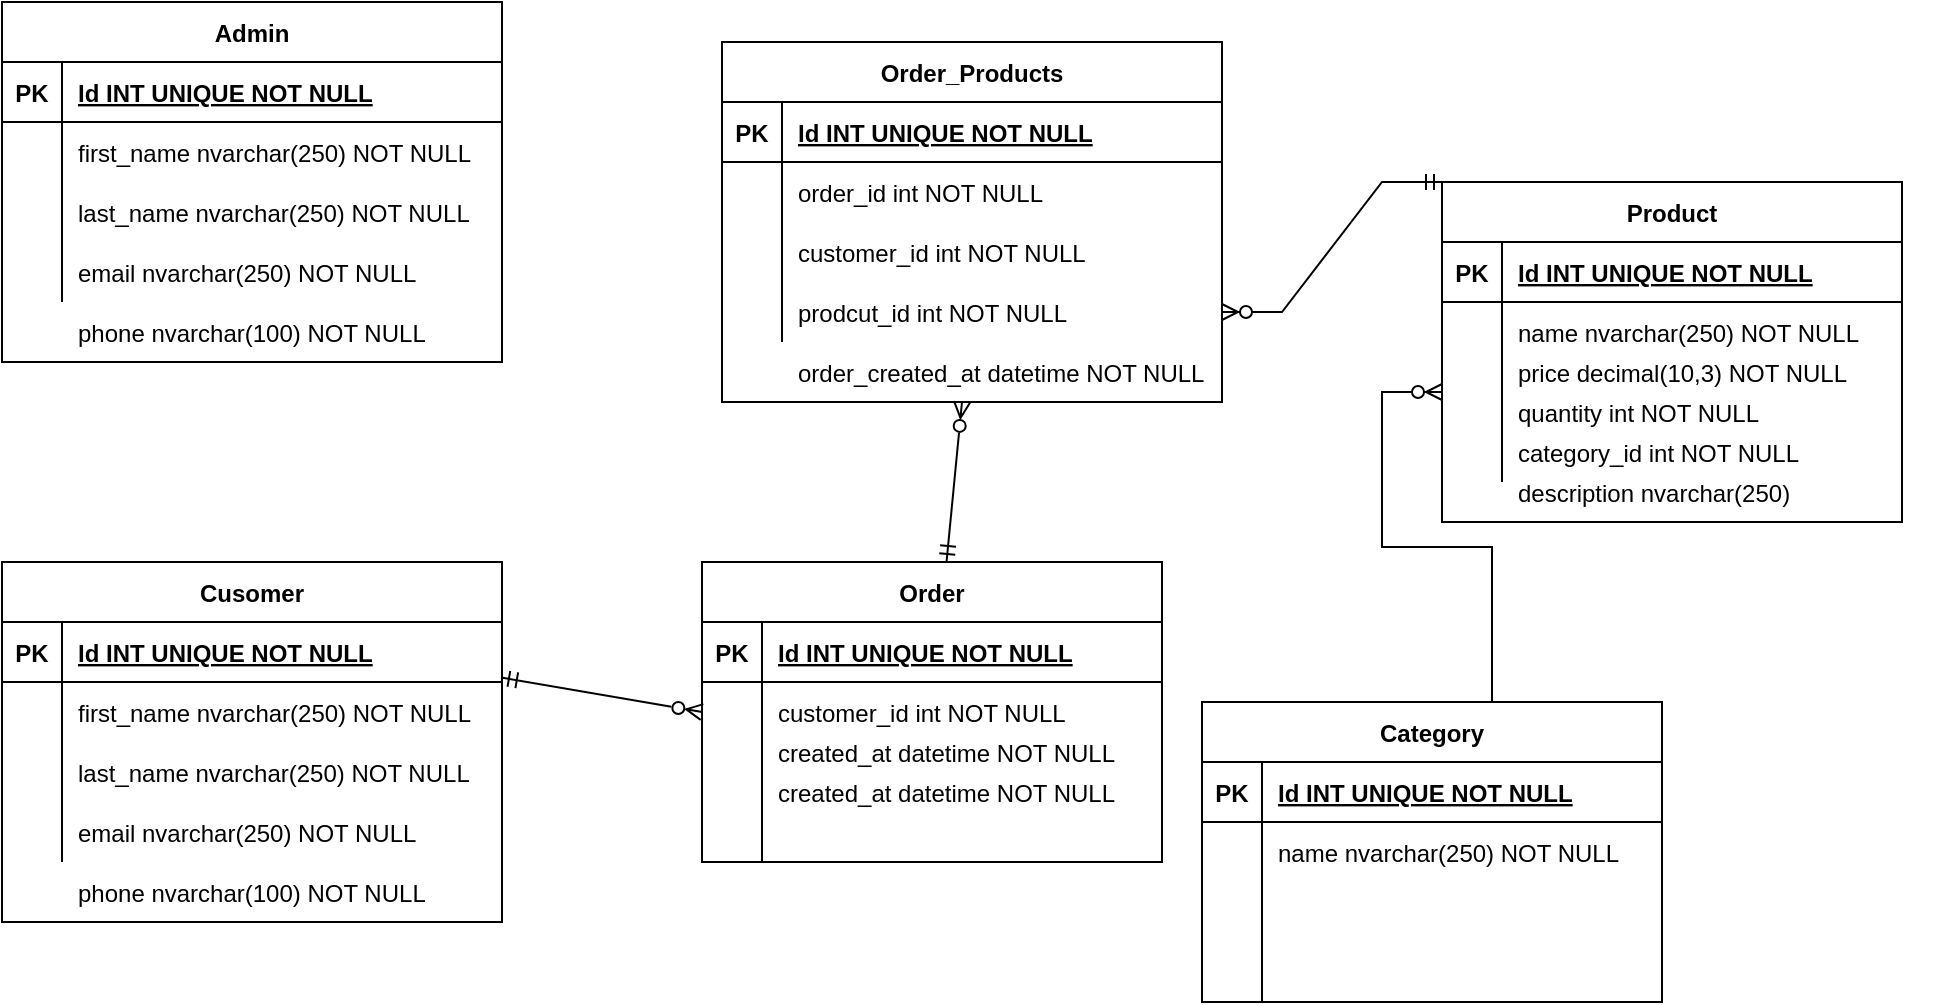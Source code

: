 <mxfile version="18.1.3" type="device"><diagram id="R2lEEEUBdFMjLlhIrx00" name="Page-1"><mxGraphModel dx="1078" dy="1653" grid="1" gridSize="10" guides="1" tooltips="1" connect="1" arrows="1" fold="1" page="1" pageScale="1" pageWidth="850" pageHeight="1100" math="0" shadow="0" extFonts="Permanent Marker^https://fonts.googleapis.com/css?family=Permanent+Marker"><root><mxCell id="0"/><mxCell id="1" parent="0"/><mxCell id="pAVW7lYdVz24X7UivoW9-321" style="edgeStyle=none;rounded=0;orthogonalLoop=1;jettySize=auto;html=1;exitX=0.998;exitY=-0.075;exitDx=0;exitDy=0;entryX=0;entryY=0.5;entryDx=0;entryDy=0;startArrow=ERmandOne;startFill=0;endArrow=ERzeroToMany;endFill=0;exitPerimeter=0;" edge="1" parent="1" source="pAVW7lYdVz24X7UivoW9-356" target="pAVW7lYdVz24X7UivoW9-248"><mxGeometry relative="1" as="geometry"><mxPoint x="385" y="380.0" as="sourcePoint"/></mxGeometry></mxCell><mxCell id="pAVW7lYdVz24X7UivoW9-45" value="Product" style="shape=table;startSize=30;container=1;collapsible=1;childLayout=tableLayout;fixedRows=1;rowLines=0;fontStyle=1;align=center;resizeLast=1;" vertex="1" parent="1"><mxGeometry x="820" y="-110" width="230" height="170" as="geometry"/></mxCell><mxCell id="pAVW7lYdVz24X7UivoW9-46" value="" style="shape=tableRow;horizontal=0;startSize=0;swimlaneHead=0;swimlaneBody=0;fillColor=none;collapsible=0;dropTarget=0;points=[[0,0.5],[1,0.5]];portConstraint=eastwest;top=0;left=0;right=0;bottom=1;" vertex="1" parent="pAVW7lYdVz24X7UivoW9-45"><mxGeometry y="30" width="230" height="30" as="geometry"/></mxCell><mxCell id="pAVW7lYdVz24X7UivoW9-47" value="PK" style="shape=partialRectangle;connectable=0;fillColor=none;top=0;left=0;bottom=0;right=0;fontStyle=1;overflow=hidden;" vertex="1" parent="pAVW7lYdVz24X7UivoW9-46"><mxGeometry width="30" height="30" as="geometry"><mxRectangle width="30" height="30" as="alternateBounds"/></mxGeometry></mxCell><mxCell id="pAVW7lYdVz24X7UivoW9-48" value="Id INT UNIQUE NOT NULL" style="shape=partialRectangle;connectable=0;fillColor=none;top=0;left=0;bottom=0;right=0;align=left;spacingLeft=6;fontStyle=5;overflow=hidden;" vertex="1" parent="pAVW7lYdVz24X7UivoW9-46"><mxGeometry x="30" width="200" height="30" as="geometry"><mxRectangle width="200" height="30" as="alternateBounds"/></mxGeometry></mxCell><mxCell id="pAVW7lYdVz24X7UivoW9-49" value="" style="shape=tableRow;horizontal=0;startSize=0;swimlaneHead=0;swimlaneBody=0;fillColor=none;collapsible=0;dropTarget=0;points=[[0,0.5],[1,0.5]];portConstraint=eastwest;top=0;left=0;right=0;bottom=0;" vertex="1" parent="pAVW7lYdVz24X7UivoW9-45"><mxGeometry y="60" width="230" height="30" as="geometry"/></mxCell><mxCell id="pAVW7lYdVz24X7UivoW9-50" value="" style="shape=partialRectangle;connectable=0;fillColor=none;top=0;left=0;bottom=0;right=0;editable=1;overflow=hidden;" vertex="1" parent="pAVW7lYdVz24X7UivoW9-49"><mxGeometry width="30" height="30" as="geometry"><mxRectangle width="30" height="30" as="alternateBounds"/></mxGeometry></mxCell><mxCell id="pAVW7lYdVz24X7UivoW9-51" value="name nvarchar(250) NOT NULL" style="shape=partialRectangle;connectable=0;fillColor=none;top=0;left=0;bottom=0;right=0;align=left;spacingLeft=6;overflow=hidden;" vertex="1" parent="pAVW7lYdVz24X7UivoW9-49"><mxGeometry x="30" width="200" height="30" as="geometry"><mxRectangle width="200" height="30" as="alternateBounds"/></mxGeometry></mxCell><mxCell id="pAVW7lYdVz24X7UivoW9-52" value="" style="shape=tableRow;horizontal=0;startSize=0;swimlaneHead=0;swimlaneBody=0;fillColor=none;collapsible=0;dropTarget=0;points=[[0,0.5],[1,0.5]];portConstraint=eastwest;top=0;left=0;right=0;bottom=0;" vertex="1" parent="pAVW7lYdVz24X7UivoW9-45"><mxGeometry y="90" width="230" height="30" as="geometry"/></mxCell><mxCell id="pAVW7lYdVz24X7UivoW9-53" value="" style="shape=partialRectangle;connectable=0;fillColor=none;top=0;left=0;bottom=0;right=0;editable=1;overflow=hidden;" vertex="1" parent="pAVW7lYdVz24X7UivoW9-52"><mxGeometry width="30" height="30" as="geometry"><mxRectangle width="30" height="30" as="alternateBounds"/></mxGeometry></mxCell><mxCell id="pAVW7lYdVz24X7UivoW9-54" value="" style="shape=partialRectangle;connectable=0;fillColor=none;top=0;left=0;bottom=0;right=0;align=left;spacingLeft=6;overflow=hidden;" vertex="1" parent="pAVW7lYdVz24X7UivoW9-52"><mxGeometry x="30" width="200" height="30" as="geometry"><mxRectangle width="200" height="30" as="alternateBounds"/></mxGeometry></mxCell><mxCell id="pAVW7lYdVz24X7UivoW9-55" value="" style="shape=tableRow;horizontal=0;startSize=0;swimlaneHead=0;swimlaneBody=0;fillColor=none;collapsible=0;dropTarget=0;points=[[0,0.5],[1,0.5]];portConstraint=eastwest;top=0;left=0;right=0;bottom=0;" vertex="1" parent="pAVW7lYdVz24X7UivoW9-45"><mxGeometry y="120" width="230" height="30" as="geometry"/></mxCell><mxCell id="pAVW7lYdVz24X7UivoW9-56" value="" style="shape=partialRectangle;connectable=0;fillColor=none;top=0;left=0;bottom=0;right=0;editable=1;overflow=hidden;" vertex="1" parent="pAVW7lYdVz24X7UivoW9-55"><mxGeometry width="30" height="30" as="geometry"><mxRectangle width="30" height="30" as="alternateBounds"/></mxGeometry></mxCell><mxCell id="pAVW7lYdVz24X7UivoW9-57" value="" style="shape=partialRectangle;connectable=0;fillColor=none;top=0;left=0;bottom=0;right=0;align=left;spacingLeft=6;overflow=hidden;" vertex="1" parent="pAVW7lYdVz24X7UivoW9-55"><mxGeometry x="30" width="200" height="30" as="geometry"><mxRectangle width="200" height="30" as="alternateBounds"/></mxGeometry></mxCell><mxCell id="pAVW7lYdVz24X7UivoW9-58" value="price decimal(10,3) NOT NULL" style="shape=partialRectangle;connectable=0;fillColor=none;top=0;left=0;bottom=0;right=0;align=left;spacingLeft=6;overflow=hidden;" vertex="1" parent="1"><mxGeometry x="850" y="-30" width="200" height="30" as="geometry"><mxRectangle width="200" height="30" as="alternateBounds"/></mxGeometry></mxCell><mxCell id="pAVW7lYdVz24X7UivoW9-59" value="quantity int NOT NULL" style="shape=partialRectangle;connectable=0;fillColor=none;top=0;left=0;bottom=0;right=0;align=left;spacingLeft=6;overflow=hidden;" vertex="1" parent="1"><mxGeometry x="850" y="-10" width="200" height="30" as="geometry"><mxRectangle width="200" height="30" as="alternateBounds"/></mxGeometry></mxCell><mxCell id="pAVW7lYdVz24X7UivoW9-60" value="" style="shape=tableRow;horizontal=0;startSize=0;swimlaneHead=0;swimlaneBody=0;fillColor=none;collapsible=0;dropTarget=0;points=[[0,0.5],[1,0.5]];portConstraint=eastwest;top=0;left=0;right=0;bottom=0;" vertex="1" parent="1"><mxGeometry x="840" y="190" width="230" height="30" as="geometry"/></mxCell><mxCell id="pAVW7lYdVz24X7UivoW9-61" value="" style="shape=partialRectangle;connectable=0;fillColor=none;top=0;left=0;bottom=0;right=0;editable=1;overflow=hidden;" vertex="1" parent="pAVW7lYdVz24X7UivoW9-60"><mxGeometry width="30" height="30" as="geometry"><mxRectangle width="30" height="30" as="alternateBounds"/></mxGeometry></mxCell><mxCell id="pAVW7lYdVz24X7UivoW9-63" value="category_id int NOT NULL" style="shape=partialRectangle;connectable=0;fillColor=none;top=0;left=0;bottom=0;right=0;align=left;spacingLeft=6;overflow=hidden;" vertex="1" parent="1"><mxGeometry x="850" y="10" width="200" height="30" as="geometry"><mxRectangle width="200" height="30" as="alternateBounds"/></mxGeometry></mxCell><mxCell id="pAVW7lYdVz24X7UivoW9-62" value="description nvarchar(250)" style="shape=partialRectangle;connectable=0;fillColor=none;top=0;left=0;bottom=0;right=0;align=left;spacingLeft=6;overflow=hidden;" vertex="1" parent="1"><mxGeometry x="850" y="30" width="200" height="30" as="geometry"><mxRectangle width="200" height="30" as="alternateBounds"/></mxGeometry></mxCell><mxCell id="pAVW7lYdVz24X7UivoW9-140" value="" style="shape=partialRectangle;connectable=0;fillColor=none;top=0;left=0;bottom=0;right=0;editable=1;overflow=hidden;" vertex="1" parent="1"><mxGeometry x="840" y="140" width="30" height="30" as="geometry"><mxRectangle width="30" height="30" as="alternateBounds"/></mxGeometry></mxCell><mxCell id="pAVW7lYdVz24X7UivoW9-141" value="" style="shape=partialRectangle;connectable=0;fillColor=none;top=0;left=0;bottom=0;right=0;editable=1;overflow=hidden;" vertex="1" parent="1"><mxGeometry x="840" y="180" width="30" height="30" as="geometry"><mxRectangle width="30" height="30" as="alternateBounds"/></mxGeometry></mxCell><mxCell id="pAVW7lYdVz24X7UivoW9-142" value="" style="shape=partialRectangle;connectable=0;fillColor=none;top=0;left=0;bottom=0;right=0;editable=1;overflow=hidden;" vertex="1" parent="1"><mxGeometry x="840" y="210" width="30" height="30" as="geometry"><mxRectangle width="30" height="30" as="alternateBounds"/></mxGeometry></mxCell><mxCell id="pAVW7lYdVz24X7UivoW9-178" value="Category" style="shape=table;startSize=30;container=1;collapsible=1;childLayout=tableLayout;fixedRows=1;rowLines=0;fontStyle=1;align=center;resizeLast=1;" vertex="1" parent="1"><mxGeometry x="700" y="150" width="230" height="150" as="geometry"/></mxCell><mxCell id="pAVW7lYdVz24X7UivoW9-179" value="" style="shape=tableRow;horizontal=0;startSize=0;swimlaneHead=0;swimlaneBody=0;fillColor=none;collapsible=0;dropTarget=0;points=[[0,0.5],[1,0.5]];portConstraint=eastwest;top=0;left=0;right=0;bottom=1;" vertex="1" parent="pAVW7lYdVz24X7UivoW9-178"><mxGeometry y="30" width="230" height="30" as="geometry"/></mxCell><mxCell id="pAVW7lYdVz24X7UivoW9-180" value="PK" style="shape=partialRectangle;connectable=0;fillColor=none;top=0;left=0;bottom=0;right=0;fontStyle=1;overflow=hidden;" vertex="1" parent="pAVW7lYdVz24X7UivoW9-179"><mxGeometry width="30" height="30" as="geometry"><mxRectangle width="30" height="30" as="alternateBounds"/></mxGeometry></mxCell><mxCell id="pAVW7lYdVz24X7UivoW9-181" value="Id INT UNIQUE NOT NULL" style="shape=partialRectangle;connectable=0;fillColor=none;top=0;left=0;bottom=0;right=0;align=left;spacingLeft=6;fontStyle=5;overflow=hidden;" vertex="1" parent="pAVW7lYdVz24X7UivoW9-179"><mxGeometry x="30" width="200" height="30" as="geometry"><mxRectangle width="200" height="30" as="alternateBounds"/></mxGeometry></mxCell><mxCell id="pAVW7lYdVz24X7UivoW9-182" value="" style="shape=tableRow;horizontal=0;startSize=0;swimlaneHead=0;swimlaneBody=0;fillColor=none;collapsible=0;dropTarget=0;points=[[0,0.5],[1,0.5]];portConstraint=eastwest;top=0;left=0;right=0;bottom=0;" vertex="1" parent="pAVW7lYdVz24X7UivoW9-178"><mxGeometry y="60" width="230" height="30" as="geometry"/></mxCell><mxCell id="pAVW7lYdVz24X7UivoW9-183" value="" style="shape=partialRectangle;connectable=0;fillColor=none;top=0;left=0;bottom=0;right=0;editable=1;overflow=hidden;" vertex="1" parent="pAVW7lYdVz24X7UivoW9-182"><mxGeometry width="30" height="30" as="geometry"><mxRectangle width="30" height="30" as="alternateBounds"/></mxGeometry></mxCell><mxCell id="pAVW7lYdVz24X7UivoW9-184" value="name nvarchar(250) NOT NULL" style="shape=partialRectangle;connectable=0;fillColor=none;top=0;left=0;bottom=0;right=0;align=left;spacingLeft=6;overflow=hidden;" vertex="1" parent="pAVW7lYdVz24X7UivoW9-182"><mxGeometry x="30" width="200" height="30" as="geometry"><mxRectangle width="200" height="30" as="alternateBounds"/></mxGeometry></mxCell><mxCell id="pAVW7lYdVz24X7UivoW9-185" value="" style="shape=tableRow;horizontal=0;startSize=0;swimlaneHead=0;swimlaneBody=0;fillColor=none;collapsible=0;dropTarget=0;points=[[0,0.5],[1,0.5]];portConstraint=eastwest;top=0;left=0;right=0;bottom=0;" vertex="1" parent="pAVW7lYdVz24X7UivoW9-178"><mxGeometry y="90" width="230" height="30" as="geometry"/></mxCell><mxCell id="pAVW7lYdVz24X7UivoW9-186" value="" style="shape=partialRectangle;connectable=0;fillColor=none;top=0;left=0;bottom=0;right=0;editable=1;overflow=hidden;" vertex="1" parent="pAVW7lYdVz24X7UivoW9-185"><mxGeometry width="30" height="30" as="geometry"><mxRectangle width="30" height="30" as="alternateBounds"/></mxGeometry></mxCell><mxCell id="pAVW7lYdVz24X7UivoW9-187" value="" style="shape=partialRectangle;connectable=0;fillColor=none;top=0;left=0;bottom=0;right=0;align=left;spacingLeft=6;overflow=hidden;" vertex="1" parent="pAVW7lYdVz24X7UivoW9-185"><mxGeometry x="30" width="200" height="30" as="geometry"><mxRectangle width="200" height="30" as="alternateBounds"/></mxGeometry></mxCell><mxCell id="pAVW7lYdVz24X7UivoW9-188" value="" style="shape=tableRow;horizontal=0;startSize=0;swimlaneHead=0;swimlaneBody=0;fillColor=none;collapsible=0;dropTarget=0;points=[[0,0.5],[1,0.5]];portConstraint=eastwest;top=0;left=0;right=0;bottom=0;" vertex="1" parent="pAVW7lYdVz24X7UivoW9-178"><mxGeometry y="120" width="230" height="30" as="geometry"/></mxCell><mxCell id="pAVW7lYdVz24X7UivoW9-189" value="" style="shape=partialRectangle;connectable=0;fillColor=none;top=0;left=0;bottom=0;right=0;editable=1;overflow=hidden;" vertex="1" parent="pAVW7lYdVz24X7UivoW9-188"><mxGeometry width="30" height="30" as="geometry"><mxRectangle width="30" height="30" as="alternateBounds"/></mxGeometry></mxCell><mxCell id="pAVW7lYdVz24X7UivoW9-190" value="" style="shape=partialRectangle;connectable=0;fillColor=none;top=0;left=0;bottom=0;right=0;align=left;spacingLeft=6;overflow=hidden;" vertex="1" parent="pAVW7lYdVz24X7UivoW9-188"><mxGeometry x="30" width="200" height="30" as="geometry"><mxRectangle width="200" height="30" as="alternateBounds"/></mxGeometry></mxCell><mxCell id="pAVW7lYdVz24X7UivoW9-193" value="" style="shape=tableRow;horizontal=0;startSize=0;swimlaneHead=0;swimlaneBody=0;fillColor=none;collapsible=0;dropTarget=0;points=[[0,0.5],[1,0.5]];portConstraint=eastwest;top=0;left=0;right=0;bottom=0;" vertex="1" parent="1"><mxGeometry x="820" y="210" width="230" height="30" as="geometry"/></mxCell><mxCell id="pAVW7lYdVz24X7UivoW9-194" value="" style="shape=partialRectangle;connectable=0;fillColor=none;top=0;left=0;bottom=0;right=0;editable=1;overflow=hidden;" vertex="1" parent="pAVW7lYdVz24X7UivoW9-193"><mxGeometry width="30" height="30" as="geometry"><mxRectangle width="30" height="30" as="alternateBounds"/></mxGeometry></mxCell><mxCell id="pAVW7lYdVz24X7UivoW9-203" value="" style="edgeStyle=entityRelationEdgeStyle;fontSize=12;html=1;endArrow=ERzeroToMany;endFill=1;rounded=0;exitX=0.5;exitY=0;exitDx=0;exitDy=0;entryX=0;entryY=0.5;entryDx=0;entryDy=0;" edge="1" parent="1" source="pAVW7lYdVz24X7UivoW9-178" target="pAVW7lYdVz24X7UivoW9-52"><mxGeometry width="100" height="100" relative="1" as="geometry"><mxPoint x="770" y="360" as="sourcePoint"/><mxPoint x="1040" as="targetPoint"/></mxGeometry></mxCell><mxCell id="pAVW7lYdVz24X7UivoW9-239" value="" style="shape=tableRow;horizontal=0;startSize=0;swimlaneHead=0;swimlaneBody=0;fillColor=none;collapsible=0;dropTarget=0;points=[[0,0.5],[1,0.5]];portConstraint=eastwest;top=0;left=0;right=0;bottom=0;" vertex="1" parent="1"><mxGeometry x="830" y="210" width="230" height="30" as="geometry"/></mxCell><mxCell id="pAVW7lYdVz24X7UivoW9-315" style="edgeStyle=none;rounded=0;orthogonalLoop=1;jettySize=auto;html=1;endArrow=ERzeroToMany;endFill=0;startArrow=ERmandOne;startFill=0;" edge="1" parent="1" source="pAVW7lYdVz24X7UivoW9-244"><mxGeometry relative="1" as="geometry"><mxPoint x="580" y="2.274e-13" as="targetPoint"/></mxGeometry></mxCell><mxCell id="pAVW7lYdVz24X7UivoW9-244" value="Order" style="shape=table;startSize=30;container=1;collapsible=1;childLayout=tableLayout;fixedRows=1;rowLines=0;fontStyle=1;align=center;resizeLast=1;" vertex="1" parent="1"><mxGeometry x="450" y="80" width="230" height="150" as="geometry"/></mxCell><mxCell id="pAVW7lYdVz24X7UivoW9-245" value="" style="shape=tableRow;horizontal=0;startSize=0;swimlaneHead=0;swimlaneBody=0;fillColor=none;collapsible=0;dropTarget=0;points=[[0,0.5],[1,0.5]];portConstraint=eastwest;top=0;left=0;right=0;bottom=1;" vertex="1" parent="pAVW7lYdVz24X7UivoW9-244"><mxGeometry y="30" width="230" height="30" as="geometry"/></mxCell><mxCell id="pAVW7lYdVz24X7UivoW9-246" value="PK" style="shape=partialRectangle;connectable=0;fillColor=none;top=0;left=0;bottom=0;right=0;fontStyle=1;overflow=hidden;" vertex="1" parent="pAVW7lYdVz24X7UivoW9-245"><mxGeometry width="30" height="30" as="geometry"><mxRectangle width="30" height="30" as="alternateBounds"/></mxGeometry></mxCell><mxCell id="pAVW7lYdVz24X7UivoW9-247" value="Id INT UNIQUE NOT NULL" style="shape=partialRectangle;connectable=0;fillColor=none;top=0;left=0;bottom=0;right=0;align=left;spacingLeft=6;fontStyle=5;overflow=hidden;" vertex="1" parent="pAVW7lYdVz24X7UivoW9-245"><mxGeometry x="30" width="200" height="30" as="geometry"><mxRectangle width="200" height="30" as="alternateBounds"/></mxGeometry></mxCell><mxCell id="pAVW7lYdVz24X7UivoW9-248" value="" style="shape=tableRow;horizontal=0;startSize=0;swimlaneHead=0;swimlaneBody=0;fillColor=none;collapsible=0;dropTarget=0;points=[[0,0.5],[1,0.5]];portConstraint=eastwest;top=0;left=0;right=0;bottom=0;" vertex="1" parent="pAVW7lYdVz24X7UivoW9-244"><mxGeometry y="60" width="230" height="30" as="geometry"/></mxCell><mxCell id="pAVW7lYdVz24X7UivoW9-249" value="" style="shape=partialRectangle;connectable=0;fillColor=none;top=0;left=0;bottom=0;right=0;editable=1;overflow=hidden;" vertex="1" parent="pAVW7lYdVz24X7UivoW9-248"><mxGeometry width="30" height="30" as="geometry"><mxRectangle width="30" height="30" as="alternateBounds"/></mxGeometry></mxCell><mxCell id="pAVW7lYdVz24X7UivoW9-250" value="customer_id int NOT NULL" style="shape=partialRectangle;connectable=0;fillColor=none;top=0;left=0;bottom=0;right=0;align=left;spacingLeft=6;overflow=hidden;" vertex="1" parent="pAVW7lYdVz24X7UivoW9-248"><mxGeometry x="30" width="200" height="30" as="geometry"><mxRectangle width="200" height="30" as="alternateBounds"/></mxGeometry></mxCell><mxCell id="pAVW7lYdVz24X7UivoW9-251" value="" style="shape=tableRow;horizontal=0;startSize=0;swimlaneHead=0;swimlaneBody=0;fillColor=none;collapsible=0;dropTarget=0;points=[[0,0.5],[1,0.5]];portConstraint=eastwest;top=0;left=0;right=0;bottom=0;" vertex="1" parent="pAVW7lYdVz24X7UivoW9-244"><mxGeometry y="90" width="230" height="30" as="geometry"/></mxCell><mxCell id="pAVW7lYdVz24X7UivoW9-252" value="" style="shape=partialRectangle;connectable=0;fillColor=none;top=0;left=0;bottom=0;right=0;editable=1;overflow=hidden;" vertex="1" parent="pAVW7lYdVz24X7UivoW9-251"><mxGeometry width="30" height="30" as="geometry"><mxRectangle width="30" height="30" as="alternateBounds"/></mxGeometry></mxCell><mxCell id="pAVW7lYdVz24X7UivoW9-253" value="" style="shape=partialRectangle;connectable=0;fillColor=none;top=0;left=0;bottom=0;right=0;align=left;spacingLeft=6;overflow=hidden;" vertex="1" parent="pAVW7lYdVz24X7UivoW9-251"><mxGeometry x="30" width="200" height="30" as="geometry"><mxRectangle width="200" height="30" as="alternateBounds"/></mxGeometry></mxCell><mxCell id="pAVW7lYdVz24X7UivoW9-254" value="" style="shape=tableRow;horizontal=0;startSize=0;swimlaneHead=0;swimlaneBody=0;fillColor=none;collapsible=0;dropTarget=0;points=[[0,0.5],[1,0.5]];portConstraint=eastwest;top=0;left=0;right=0;bottom=0;" vertex="1" parent="pAVW7lYdVz24X7UivoW9-244"><mxGeometry y="120" width="230" height="30" as="geometry"/></mxCell><mxCell id="pAVW7lYdVz24X7UivoW9-255" value="" style="shape=partialRectangle;connectable=0;fillColor=none;top=0;left=0;bottom=0;right=0;editable=1;overflow=hidden;" vertex="1" parent="pAVW7lYdVz24X7UivoW9-254"><mxGeometry width="30" height="30" as="geometry"><mxRectangle width="30" height="30" as="alternateBounds"/></mxGeometry></mxCell><mxCell id="pAVW7lYdVz24X7UivoW9-256" value="" style="shape=partialRectangle;connectable=0;fillColor=none;top=0;left=0;bottom=0;right=0;align=left;spacingLeft=6;overflow=hidden;" vertex="1" parent="pAVW7lYdVz24X7UivoW9-254"><mxGeometry x="30" width="200" height="30" as="geometry"><mxRectangle width="200" height="30" as="alternateBounds"/></mxGeometry></mxCell><mxCell id="pAVW7lYdVz24X7UivoW9-258" value="created_at datetime NOT NULL" style="shape=partialRectangle;connectable=0;fillColor=none;top=0;left=0;bottom=0;right=0;align=left;spacingLeft=6;overflow=hidden;" vertex="1" parent="1"><mxGeometry x="480" y="160" width="200" height="30" as="geometry"><mxRectangle width="200" height="30" as="alternateBounds"/></mxGeometry></mxCell><mxCell id="pAVW7lYdVz24X7UivoW9-260" value="" style="edgeStyle=entityRelationEdgeStyle;fontSize=12;html=1;endArrow=ERzeroToMany;startArrow=ERmandOne;rounded=0;exitX=0;exitY=0;exitDx=0;exitDy=0;entryX=1;entryY=0.5;entryDx=0;entryDy=0;" edge="1" parent="1" source="pAVW7lYdVz24X7UivoW9-45" target="pAVW7lYdVz24X7UivoW9-304"><mxGeometry width="100" height="100" relative="1" as="geometry"><mxPoint x="710" y="120" as="sourcePoint"/><mxPoint x="850" y="190.0" as="targetPoint"/></mxGeometry></mxCell><mxCell id="pAVW7lYdVz24X7UivoW9-294" value="Order_Products" style="shape=table;startSize=30;container=1;collapsible=1;childLayout=tableLayout;fixedRows=1;rowLines=0;fontStyle=1;align=center;resizeLast=1;" vertex="1" parent="1"><mxGeometry x="460" y="-180" width="250" height="180" as="geometry"/></mxCell><mxCell id="pAVW7lYdVz24X7UivoW9-295" value="" style="shape=tableRow;horizontal=0;startSize=0;swimlaneHead=0;swimlaneBody=0;fillColor=none;collapsible=0;dropTarget=0;points=[[0,0.5],[1,0.5]];portConstraint=eastwest;top=0;left=0;right=0;bottom=1;" vertex="1" parent="pAVW7lYdVz24X7UivoW9-294"><mxGeometry y="30" width="250" height="30" as="geometry"/></mxCell><mxCell id="pAVW7lYdVz24X7UivoW9-296" value="PK" style="shape=partialRectangle;connectable=0;fillColor=none;top=0;left=0;bottom=0;right=0;fontStyle=1;overflow=hidden;" vertex="1" parent="pAVW7lYdVz24X7UivoW9-295"><mxGeometry width="30" height="30" as="geometry"><mxRectangle width="30" height="30" as="alternateBounds"/></mxGeometry></mxCell><mxCell id="pAVW7lYdVz24X7UivoW9-297" value="Id INT UNIQUE NOT NULL" style="shape=partialRectangle;connectable=0;fillColor=none;top=0;left=0;bottom=0;right=0;align=left;spacingLeft=6;fontStyle=5;overflow=hidden;" vertex="1" parent="pAVW7lYdVz24X7UivoW9-295"><mxGeometry x="30" width="220" height="30" as="geometry"><mxRectangle width="220" height="30" as="alternateBounds"/></mxGeometry></mxCell><mxCell id="pAVW7lYdVz24X7UivoW9-301" value="" style="shape=tableRow;horizontal=0;startSize=0;swimlaneHead=0;swimlaneBody=0;fillColor=none;collapsible=0;dropTarget=0;points=[[0,0.5],[1,0.5]];portConstraint=eastwest;top=0;left=0;right=0;bottom=0;" vertex="1" parent="pAVW7lYdVz24X7UivoW9-294"><mxGeometry y="60" width="250" height="30" as="geometry"/></mxCell><mxCell id="pAVW7lYdVz24X7UivoW9-302" value="" style="shape=partialRectangle;connectable=0;fillColor=none;top=0;left=0;bottom=0;right=0;editable=1;overflow=hidden;" vertex="1" parent="pAVW7lYdVz24X7UivoW9-301"><mxGeometry width="30" height="30" as="geometry"><mxRectangle width="30" height="30" as="alternateBounds"/></mxGeometry></mxCell><mxCell id="pAVW7lYdVz24X7UivoW9-303" value="" style="shape=partialRectangle;connectable=0;fillColor=none;top=0;left=0;bottom=0;right=0;align=left;spacingLeft=6;overflow=hidden;" vertex="1" parent="pAVW7lYdVz24X7UivoW9-301"><mxGeometry x="30" width="220" height="30" as="geometry"><mxRectangle width="220" height="30" as="alternateBounds"/></mxGeometry></mxCell><mxCell id="pAVW7lYdVz24X7UivoW9-298" value="" style="shape=tableRow;horizontal=0;startSize=0;swimlaneHead=0;swimlaneBody=0;fillColor=none;collapsible=0;dropTarget=0;points=[[0,0.5],[1,0.5]];portConstraint=eastwest;top=0;left=0;right=0;bottom=0;" vertex="1" parent="pAVW7lYdVz24X7UivoW9-294"><mxGeometry y="90" width="250" height="30" as="geometry"/></mxCell><mxCell id="pAVW7lYdVz24X7UivoW9-299" value="" style="shape=partialRectangle;connectable=0;fillColor=none;top=0;left=0;bottom=0;right=0;editable=1;overflow=hidden;" vertex="1" parent="pAVW7lYdVz24X7UivoW9-298"><mxGeometry width="30" height="30" as="geometry"><mxRectangle width="30" height="30" as="alternateBounds"/></mxGeometry></mxCell><mxCell id="pAVW7lYdVz24X7UivoW9-300" value="customer_id int NOT NULL" style="shape=partialRectangle;connectable=0;fillColor=none;top=0;left=0;bottom=0;right=0;align=left;spacingLeft=6;overflow=hidden;" vertex="1" parent="pAVW7lYdVz24X7UivoW9-298"><mxGeometry x="30" width="220" height="30" as="geometry"><mxRectangle width="220" height="30" as="alternateBounds"/></mxGeometry></mxCell><mxCell id="pAVW7lYdVz24X7UivoW9-304" value="" style="shape=tableRow;horizontal=0;startSize=0;swimlaneHead=0;swimlaneBody=0;fillColor=none;collapsible=0;dropTarget=0;points=[[0,0.5],[1,0.5]];portConstraint=eastwest;top=0;left=0;right=0;bottom=0;" vertex="1" parent="pAVW7lYdVz24X7UivoW9-294"><mxGeometry y="120" width="250" height="30" as="geometry"/></mxCell><mxCell id="pAVW7lYdVz24X7UivoW9-305" value="" style="shape=partialRectangle;connectable=0;fillColor=none;top=0;left=0;bottom=0;right=0;editable=1;overflow=hidden;" vertex="1" parent="pAVW7lYdVz24X7UivoW9-304"><mxGeometry width="30" height="30" as="geometry"><mxRectangle width="30" height="30" as="alternateBounds"/></mxGeometry></mxCell><mxCell id="pAVW7lYdVz24X7UivoW9-306" value="" style="shape=partialRectangle;connectable=0;fillColor=none;top=0;left=0;bottom=0;right=0;align=left;spacingLeft=6;overflow=hidden;" vertex="1" parent="pAVW7lYdVz24X7UivoW9-304"><mxGeometry x="30" width="220" height="30" as="geometry"><mxRectangle width="220" height="30" as="alternateBounds"/></mxGeometry></mxCell><mxCell id="pAVW7lYdVz24X7UivoW9-307" value="prodcut_id int NOT NULL" style="shape=partialRectangle;connectable=0;fillColor=none;top=0;left=0;bottom=0;right=0;align=left;spacingLeft=6;overflow=hidden;" vertex="1" parent="1"><mxGeometry x="490" y="-60" width="200" height="30" as="geometry"><mxRectangle width="200" height="30" as="alternateBounds"/></mxGeometry></mxCell><mxCell id="pAVW7lYdVz24X7UivoW9-308" value="order_created_at datetime NOT NULL" style="shape=partialRectangle;connectable=0;fillColor=none;top=0;left=0;bottom=0;right=0;align=left;spacingLeft=6;overflow=hidden;" vertex="1" parent="1"><mxGeometry x="490" y="-30" width="220" height="30" as="geometry"><mxRectangle width="200" height="30" as="alternateBounds"/></mxGeometry></mxCell><mxCell id="pAVW7lYdVz24X7UivoW9-310" value="order_id int NOT NULL" style="shape=partialRectangle;connectable=0;fillColor=none;top=0;left=0;bottom=0;right=0;align=left;spacingLeft=6;overflow=hidden;" vertex="1" parent="1"><mxGeometry x="490" y="-120" width="220" height="30" as="geometry"><mxRectangle width="220" height="30" as="alternateBounds"/></mxGeometry></mxCell><mxCell id="pAVW7lYdVz24X7UivoW9-322" value="Admin" style="shape=table;startSize=30;container=1;collapsible=1;childLayout=tableLayout;fixedRows=1;rowLines=0;fontStyle=1;align=center;resizeLast=1;" vertex="1" parent="1"><mxGeometry x="100" y="-200" width="250" height="180" as="geometry"/></mxCell><mxCell id="pAVW7lYdVz24X7UivoW9-323" value="" style="shape=tableRow;horizontal=0;startSize=0;swimlaneHead=0;swimlaneBody=0;fillColor=none;collapsible=0;dropTarget=0;points=[[0,0.5],[1,0.5]];portConstraint=eastwest;top=0;left=0;right=0;bottom=1;" vertex="1" parent="pAVW7lYdVz24X7UivoW9-322"><mxGeometry y="30" width="250" height="30" as="geometry"/></mxCell><mxCell id="pAVW7lYdVz24X7UivoW9-324" value="PK" style="shape=partialRectangle;connectable=0;fillColor=none;top=0;left=0;bottom=0;right=0;fontStyle=1;overflow=hidden;" vertex="1" parent="pAVW7lYdVz24X7UivoW9-323"><mxGeometry width="30" height="30" as="geometry"><mxRectangle width="30" height="30" as="alternateBounds"/></mxGeometry></mxCell><mxCell id="pAVW7lYdVz24X7UivoW9-325" value="Id INT UNIQUE NOT NULL" style="shape=partialRectangle;connectable=0;fillColor=none;top=0;left=0;bottom=0;right=0;align=left;spacingLeft=6;fontStyle=5;overflow=hidden;" vertex="1" parent="pAVW7lYdVz24X7UivoW9-323"><mxGeometry x="30" width="220" height="30" as="geometry"><mxRectangle width="220" height="30" as="alternateBounds"/></mxGeometry></mxCell><mxCell id="pAVW7lYdVz24X7UivoW9-326" value="" style="shape=tableRow;horizontal=0;startSize=0;swimlaneHead=0;swimlaneBody=0;fillColor=none;collapsible=0;dropTarget=0;points=[[0,0.5],[1,0.5]];portConstraint=eastwest;top=0;left=0;right=0;bottom=0;" vertex="1" parent="pAVW7lYdVz24X7UivoW9-322"><mxGeometry y="60" width="250" height="30" as="geometry"/></mxCell><mxCell id="pAVW7lYdVz24X7UivoW9-327" value="" style="shape=partialRectangle;connectable=0;fillColor=none;top=0;left=0;bottom=0;right=0;editable=1;overflow=hidden;" vertex="1" parent="pAVW7lYdVz24X7UivoW9-326"><mxGeometry width="30" height="30" as="geometry"><mxRectangle width="30" height="30" as="alternateBounds"/></mxGeometry></mxCell><mxCell id="pAVW7lYdVz24X7UivoW9-328" value="first_name nvarchar(250) NOT NULL" style="shape=partialRectangle;connectable=0;fillColor=none;top=0;left=0;bottom=0;right=0;align=left;spacingLeft=6;overflow=hidden;" vertex="1" parent="pAVW7lYdVz24X7UivoW9-326"><mxGeometry x="30" width="220" height="30" as="geometry"><mxRectangle width="220" height="30" as="alternateBounds"/></mxGeometry></mxCell><mxCell id="pAVW7lYdVz24X7UivoW9-329" value="" style="shape=tableRow;horizontal=0;startSize=0;swimlaneHead=0;swimlaneBody=0;fillColor=none;collapsible=0;dropTarget=0;points=[[0,0.5],[1,0.5]];portConstraint=eastwest;top=0;left=0;right=0;bottom=0;" vertex="1" parent="pAVW7lYdVz24X7UivoW9-322"><mxGeometry y="90" width="250" height="30" as="geometry"/></mxCell><mxCell id="pAVW7lYdVz24X7UivoW9-330" value="" style="shape=partialRectangle;connectable=0;fillColor=none;top=0;left=0;bottom=0;right=0;editable=1;overflow=hidden;" vertex="1" parent="pAVW7lYdVz24X7UivoW9-329"><mxGeometry width="30" height="30" as="geometry"><mxRectangle width="30" height="30" as="alternateBounds"/></mxGeometry></mxCell><mxCell id="pAVW7lYdVz24X7UivoW9-331" value="" style="shape=partialRectangle;connectable=0;fillColor=none;top=0;left=0;bottom=0;right=0;align=left;spacingLeft=6;overflow=hidden;" vertex="1" parent="pAVW7lYdVz24X7UivoW9-329"><mxGeometry x="30" width="220" height="30" as="geometry"><mxRectangle width="220" height="30" as="alternateBounds"/></mxGeometry></mxCell><mxCell id="pAVW7lYdVz24X7UivoW9-332" value="" style="shape=tableRow;horizontal=0;startSize=0;swimlaneHead=0;swimlaneBody=0;fillColor=none;collapsible=0;dropTarget=0;points=[[0,0.5],[1,0.5]];portConstraint=eastwest;top=0;left=0;right=0;bottom=0;" vertex="1" parent="pAVW7lYdVz24X7UivoW9-322"><mxGeometry y="120" width="250" height="30" as="geometry"/></mxCell><mxCell id="pAVW7lYdVz24X7UivoW9-333" value="" style="shape=partialRectangle;connectable=0;fillColor=none;top=0;left=0;bottom=0;right=0;editable=1;overflow=hidden;" vertex="1" parent="pAVW7lYdVz24X7UivoW9-332"><mxGeometry width="30" height="30" as="geometry"><mxRectangle width="30" height="30" as="alternateBounds"/></mxGeometry></mxCell><mxCell id="pAVW7lYdVz24X7UivoW9-334" value="email nvarchar(250) NOT NULL" style="shape=partialRectangle;connectable=0;fillColor=none;top=0;left=0;bottom=0;right=0;align=left;spacingLeft=6;overflow=hidden;" vertex="1" parent="pAVW7lYdVz24X7UivoW9-332"><mxGeometry x="30" width="220" height="30" as="geometry"><mxRectangle width="220" height="30" as="alternateBounds"/></mxGeometry></mxCell><mxCell id="pAVW7lYdVz24X7UivoW9-335" value="phone nvarchar(100) NOT NULL" style="shape=partialRectangle;connectable=0;fillColor=none;top=0;left=0;bottom=0;right=0;align=left;spacingLeft=6;overflow=hidden;" vertex="1" parent="1"><mxGeometry x="130" y="-50" width="220" height="30" as="geometry"><mxRectangle width="220" height="30" as="alternateBounds"/></mxGeometry></mxCell><mxCell id="pAVW7lYdVz24X7UivoW9-336" value="last_name nvarchar(250) NOT NULL" style="shape=partialRectangle;connectable=0;fillColor=none;top=0;left=0;bottom=0;right=0;align=left;spacingLeft=6;overflow=hidden;" vertex="1" parent="1"><mxGeometry x="130" y="-110" width="220" height="30" as="geometry"><mxRectangle width="220" height="30" as="alternateBounds"/></mxGeometry></mxCell><mxCell id="pAVW7lYdVz24X7UivoW9-352" value="Cusomer" style="shape=table;startSize=30;container=1;collapsible=1;childLayout=tableLayout;fixedRows=1;rowLines=0;fontStyle=1;align=center;resizeLast=1;" vertex="1" parent="1"><mxGeometry x="100" y="80" width="250" height="180" as="geometry"/></mxCell><mxCell id="pAVW7lYdVz24X7UivoW9-353" value="" style="shape=tableRow;horizontal=0;startSize=0;swimlaneHead=0;swimlaneBody=0;fillColor=none;collapsible=0;dropTarget=0;points=[[0,0.5],[1,0.5]];portConstraint=eastwest;top=0;left=0;right=0;bottom=1;" vertex="1" parent="pAVW7lYdVz24X7UivoW9-352"><mxGeometry y="30" width="250" height="30" as="geometry"/></mxCell><mxCell id="pAVW7lYdVz24X7UivoW9-354" value="PK" style="shape=partialRectangle;connectable=0;fillColor=none;top=0;left=0;bottom=0;right=0;fontStyle=1;overflow=hidden;" vertex="1" parent="pAVW7lYdVz24X7UivoW9-353"><mxGeometry width="30" height="30" as="geometry"><mxRectangle width="30" height="30" as="alternateBounds"/></mxGeometry></mxCell><mxCell id="pAVW7lYdVz24X7UivoW9-355" value="Id INT UNIQUE NOT NULL" style="shape=partialRectangle;connectable=0;fillColor=none;top=0;left=0;bottom=0;right=0;align=left;spacingLeft=6;fontStyle=5;overflow=hidden;" vertex="1" parent="pAVW7lYdVz24X7UivoW9-353"><mxGeometry x="30" width="220" height="30" as="geometry"><mxRectangle width="220" height="30" as="alternateBounds"/></mxGeometry></mxCell><mxCell id="pAVW7lYdVz24X7UivoW9-356" value="" style="shape=tableRow;horizontal=0;startSize=0;swimlaneHead=0;swimlaneBody=0;fillColor=none;collapsible=0;dropTarget=0;points=[[0,0.5],[1,0.5]];portConstraint=eastwest;top=0;left=0;right=0;bottom=0;" vertex="1" parent="pAVW7lYdVz24X7UivoW9-352"><mxGeometry y="60" width="250" height="30" as="geometry"/></mxCell><mxCell id="pAVW7lYdVz24X7UivoW9-357" value="" style="shape=partialRectangle;connectable=0;fillColor=none;top=0;left=0;bottom=0;right=0;editable=1;overflow=hidden;" vertex="1" parent="pAVW7lYdVz24X7UivoW9-356"><mxGeometry width="30" height="30" as="geometry"><mxRectangle width="30" height="30" as="alternateBounds"/></mxGeometry></mxCell><mxCell id="pAVW7lYdVz24X7UivoW9-358" value="first_name nvarchar(250) NOT NULL" style="shape=partialRectangle;connectable=0;fillColor=none;top=0;left=0;bottom=0;right=0;align=left;spacingLeft=6;overflow=hidden;" vertex="1" parent="pAVW7lYdVz24X7UivoW9-356"><mxGeometry x="30" width="220" height="30" as="geometry"><mxRectangle width="220" height="30" as="alternateBounds"/></mxGeometry></mxCell><mxCell id="pAVW7lYdVz24X7UivoW9-359" value="" style="shape=tableRow;horizontal=0;startSize=0;swimlaneHead=0;swimlaneBody=0;fillColor=none;collapsible=0;dropTarget=0;points=[[0,0.5],[1,0.5]];portConstraint=eastwest;top=0;left=0;right=0;bottom=0;" vertex="1" parent="pAVW7lYdVz24X7UivoW9-352"><mxGeometry y="90" width="250" height="30" as="geometry"/></mxCell><mxCell id="pAVW7lYdVz24X7UivoW9-360" value="" style="shape=partialRectangle;connectable=0;fillColor=none;top=0;left=0;bottom=0;right=0;editable=1;overflow=hidden;" vertex="1" parent="pAVW7lYdVz24X7UivoW9-359"><mxGeometry width="30" height="30" as="geometry"><mxRectangle width="30" height="30" as="alternateBounds"/></mxGeometry></mxCell><mxCell id="pAVW7lYdVz24X7UivoW9-361" value="" style="shape=partialRectangle;connectable=0;fillColor=none;top=0;left=0;bottom=0;right=0;align=left;spacingLeft=6;overflow=hidden;" vertex="1" parent="pAVW7lYdVz24X7UivoW9-359"><mxGeometry x="30" width="220" height="30" as="geometry"><mxRectangle width="220" height="30" as="alternateBounds"/></mxGeometry></mxCell><mxCell id="pAVW7lYdVz24X7UivoW9-362" value="" style="shape=tableRow;horizontal=0;startSize=0;swimlaneHead=0;swimlaneBody=0;fillColor=none;collapsible=0;dropTarget=0;points=[[0,0.5],[1,0.5]];portConstraint=eastwest;top=0;left=0;right=0;bottom=0;" vertex="1" parent="pAVW7lYdVz24X7UivoW9-352"><mxGeometry y="120" width="250" height="30" as="geometry"/></mxCell><mxCell id="pAVW7lYdVz24X7UivoW9-363" value="" style="shape=partialRectangle;connectable=0;fillColor=none;top=0;left=0;bottom=0;right=0;editable=1;overflow=hidden;" vertex="1" parent="pAVW7lYdVz24X7UivoW9-362"><mxGeometry width="30" height="30" as="geometry"><mxRectangle width="30" height="30" as="alternateBounds"/></mxGeometry></mxCell><mxCell id="pAVW7lYdVz24X7UivoW9-364" value="email nvarchar(250) NOT NULL" style="shape=partialRectangle;connectable=0;fillColor=none;top=0;left=0;bottom=0;right=0;align=left;spacingLeft=6;overflow=hidden;" vertex="1" parent="pAVW7lYdVz24X7UivoW9-362"><mxGeometry x="30" width="220" height="30" as="geometry"><mxRectangle width="220" height="30" as="alternateBounds"/></mxGeometry></mxCell><mxCell id="pAVW7lYdVz24X7UivoW9-365" value="phone nvarchar(100) NOT NULL" style="shape=partialRectangle;connectable=0;fillColor=none;top=0;left=0;bottom=0;right=0;align=left;spacingLeft=6;overflow=hidden;" vertex="1" parent="1"><mxGeometry x="130" y="230" width="220" height="30" as="geometry"><mxRectangle width="220" height="30" as="alternateBounds"/></mxGeometry></mxCell><mxCell id="pAVW7lYdVz24X7UivoW9-366" value="last_name nvarchar(250) NOT NULL" style="shape=partialRectangle;connectable=0;fillColor=none;top=0;left=0;bottom=0;right=0;align=left;spacingLeft=6;overflow=hidden;" vertex="1" parent="1"><mxGeometry x="130" y="170" width="220" height="30" as="geometry"><mxRectangle width="220" height="30" as="alternateBounds"/></mxGeometry></mxCell><mxCell id="pAVW7lYdVz24X7UivoW9-367" value="created_at datetime NOT NULL" style="shape=partialRectangle;connectable=0;fillColor=none;top=0;left=0;bottom=0;right=0;align=left;spacingLeft=6;overflow=hidden;" vertex="1" parent="1"><mxGeometry x="480" y="180" width="200" height="30" as="geometry"><mxRectangle width="200" height="30" as="alternateBounds"/></mxGeometry></mxCell></root></mxGraphModel></diagram></mxfile>